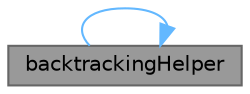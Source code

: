 digraph "backtrackingHelper"
{
 // LATEX_PDF_SIZE
  bgcolor="transparent";
  edge [fontname=Helvetica,fontsize=10,labelfontname=Helvetica,labelfontsize=10];
  node [fontname=Helvetica,fontsize=10,shape=box,height=0.2,width=0.4];
  rankdir="LR";
  Node1 [id="Node000001",label="backtrackingHelper",height=0.2,width=0.4,color="gray40", fillcolor="grey60", style="filled", fontcolor="black",tooltip="Recursive helper for backtracking solution of 0/1 knapsack."];
  Node1 -> Node1 [id="edge1_Node000001_Node000001",color="steelblue1",style="solid",tooltip=" "];
}
